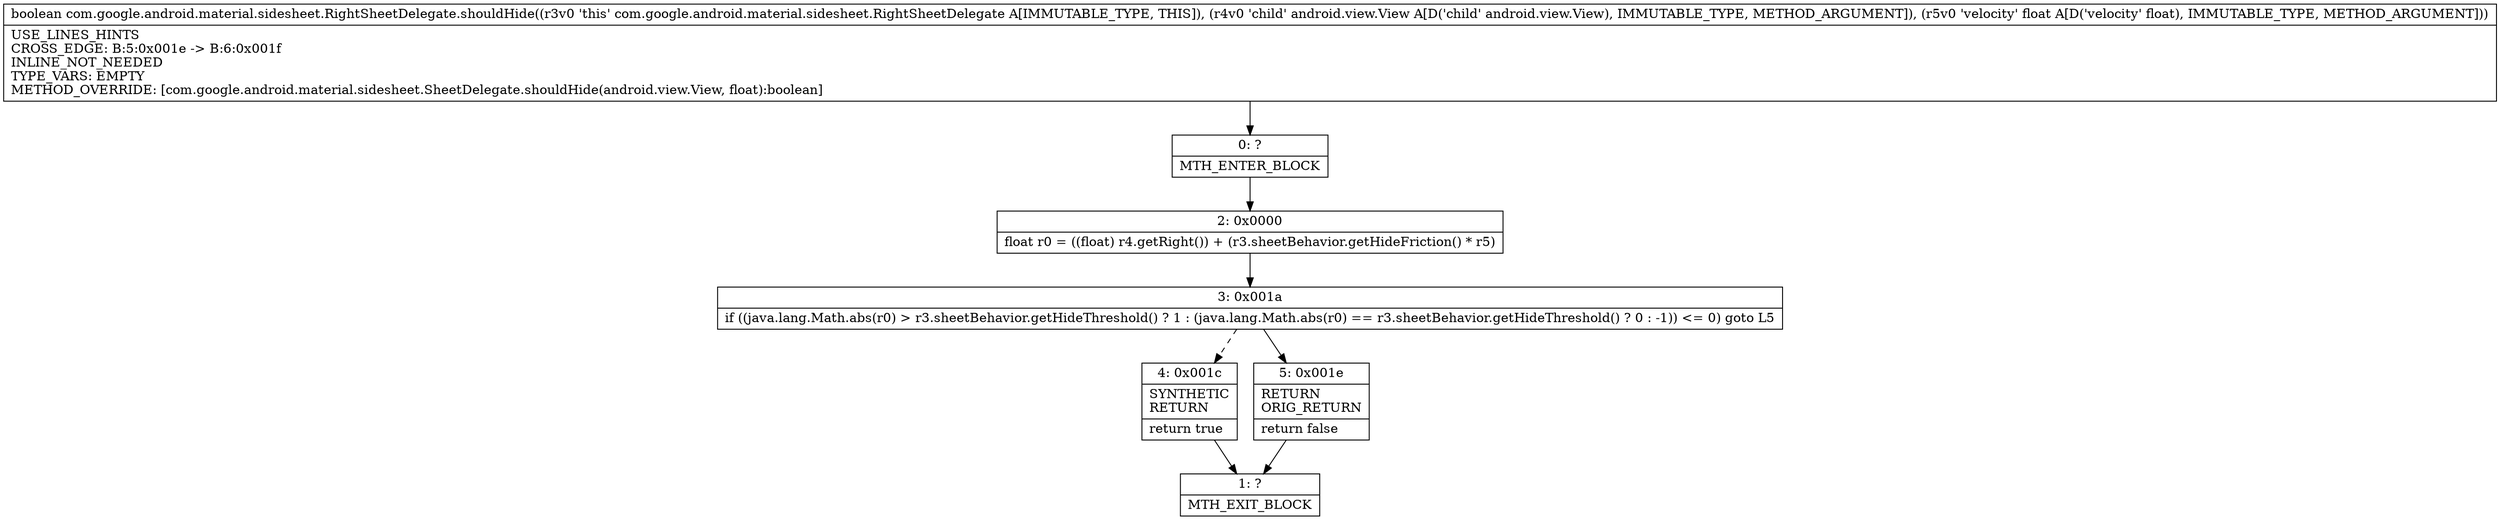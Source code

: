 digraph "CFG forcom.google.android.material.sidesheet.RightSheetDelegate.shouldHide(Landroid\/view\/View;F)Z" {
Node_0 [shape=record,label="{0\:\ ?|MTH_ENTER_BLOCK\l}"];
Node_2 [shape=record,label="{2\:\ 0x0000|float r0 = ((float) r4.getRight()) + (r3.sheetBehavior.getHideFriction() * r5)\l}"];
Node_3 [shape=record,label="{3\:\ 0x001a|if ((java.lang.Math.abs(r0) \> r3.sheetBehavior.getHideThreshold() ? 1 : (java.lang.Math.abs(r0) == r3.sheetBehavior.getHideThreshold() ? 0 : \-1)) \<= 0) goto L5\l}"];
Node_4 [shape=record,label="{4\:\ 0x001c|SYNTHETIC\lRETURN\l|return true\l}"];
Node_1 [shape=record,label="{1\:\ ?|MTH_EXIT_BLOCK\l}"];
Node_5 [shape=record,label="{5\:\ 0x001e|RETURN\lORIG_RETURN\l|return false\l}"];
MethodNode[shape=record,label="{boolean com.google.android.material.sidesheet.RightSheetDelegate.shouldHide((r3v0 'this' com.google.android.material.sidesheet.RightSheetDelegate A[IMMUTABLE_TYPE, THIS]), (r4v0 'child' android.view.View A[D('child' android.view.View), IMMUTABLE_TYPE, METHOD_ARGUMENT]), (r5v0 'velocity' float A[D('velocity' float), IMMUTABLE_TYPE, METHOD_ARGUMENT]))  | USE_LINES_HINTS\lCROSS_EDGE: B:5:0x001e \-\> B:6:0x001f\lINLINE_NOT_NEEDED\lTYPE_VARS: EMPTY\lMETHOD_OVERRIDE: [com.google.android.material.sidesheet.SheetDelegate.shouldHide(android.view.View, float):boolean]\l}"];
MethodNode -> Node_0;Node_0 -> Node_2;
Node_2 -> Node_3;
Node_3 -> Node_4[style=dashed];
Node_3 -> Node_5;
Node_4 -> Node_1;
Node_5 -> Node_1;
}

